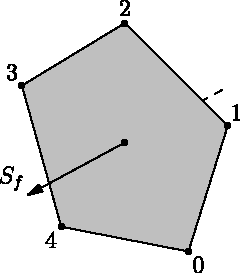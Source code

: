 import three;

settings.render = 0;
settings.prc = false;
settings.gsOptions="-r144x144";
size(5cm);
currentprojection=orthographic(5,3,2,center=true);

pair[] label_pos = {SE, NE, N, NW, SW};

path3 face = rotate(90,(1,0,0))*rotate(90,(0,1,0))*path3(polygon(5));

draw((-1.5,0,0)--O, dashed);
draw(surface(face), mediumgray, mediumgray, nolight);
draw(face, black);
for(int i=0; i<5; ++i)
{
  dot(point(face,i));
  label(format("$%d$", i), point(face,i), label_pos[i]);
}
dot(O);
draw(O--(1.5,0,0), Arrow3);
label("$S_f$", (1.5,0,0), NW);
